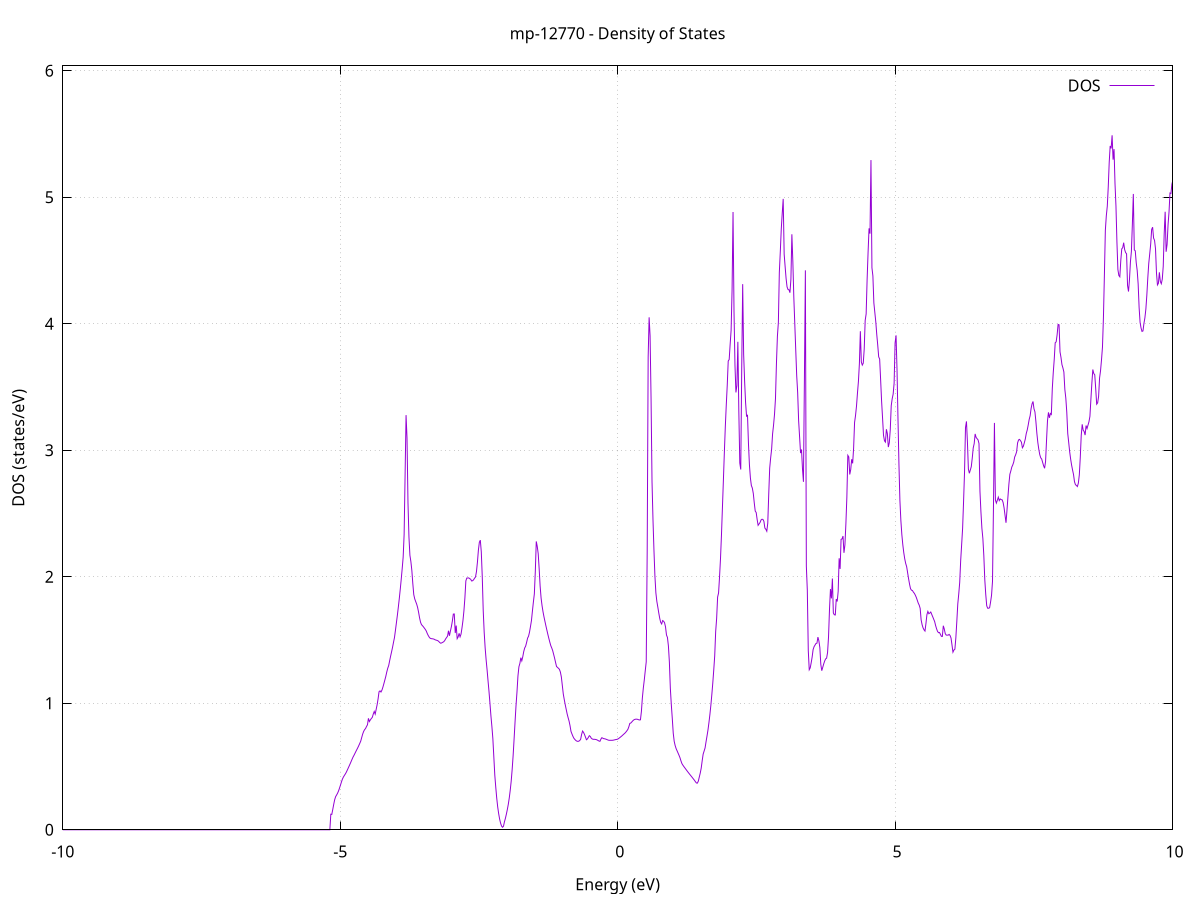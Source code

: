 set title 'mp-12770 - Density of States'
set xlabel 'Energy (eV)'
set ylabel 'DOS (states/eV)'
set grid
set xrange [-10:10]
set yrange [0:6.039]
set xzeroaxis lt -1
set terminal png size 800,600
set output 'mp-12770_dos_gnuplot.png'
plot '-' using 1:2 with lines title 'DOS'
-18.190000 0.000000
-18.172700 0.000000
-18.155300 0.000000
-18.137900 0.000000
-18.120500 0.000000
-18.103100 0.000000
-18.085700 0.000000
-18.068400 0.000000
-18.051000 0.000000
-18.033600 0.000000
-18.016200 0.000000
-17.998800 0.000000
-17.981400 0.000000
-17.964000 0.000000
-17.946700 0.000000
-17.929300 0.000000
-17.911900 0.000000
-17.894500 0.000000
-17.877100 0.000000
-17.859700 0.000000
-17.842400 0.000000
-17.825000 0.000000
-17.807600 0.000000
-17.790200 0.000000
-17.772800 0.000000
-17.755400 0.000000
-17.738100 0.000000
-17.720700 0.000000
-17.703300 0.000000
-17.685900 0.000000
-17.668500 0.000000
-17.651100 0.000000
-17.633800 0.000000
-17.616400 0.000000
-17.599000 0.000000
-17.581600 0.000000
-17.564200 0.000000
-17.546800 0.000000
-17.529400 0.000000
-17.512100 0.000000
-17.494700 0.000000
-17.477300 0.000000
-17.459900 0.000000
-17.442500 0.000000
-17.425100 0.000000
-17.407800 0.000000
-17.390400 0.000000
-17.373000 0.000000
-17.355600 0.000000
-17.338200 0.000000
-17.320800 0.000000
-17.303500 0.000000
-17.286100 0.000000
-17.268700 0.000000
-17.251300 0.000000
-17.233900 0.000000
-17.216500 0.000000
-17.199200 0.000000
-17.181800 0.000000
-17.164400 0.000000
-17.147000 0.000000
-17.129600 0.000000
-17.112200 0.000000
-17.094800 0.000000
-17.077500 0.000000
-17.060100 0.000000
-17.042700 0.000000
-17.025300 0.000000
-17.007900 0.000000
-16.990500 0.000000
-16.973200 0.000000
-16.955800 0.000000
-16.938400 0.000000
-16.921000 0.000000
-16.903600 0.000000
-16.886200 0.000000
-16.868900 0.000000
-16.851500 0.000000
-16.834100 0.000000
-16.816700 0.000000
-16.799300 0.000000
-16.781900 0.000000
-16.764600 0.000000
-16.747200 0.000000
-16.729800 0.000000
-16.712400 0.000000
-16.695000 0.000000
-16.677600 0.000000
-16.660200 0.000000
-16.642900 0.000000
-16.625500 0.000000
-16.608100 2.131200
-16.590700 27.742600
-16.573300 59.731600
-16.555900 116.569000
-16.538600 48.857100
-16.521200 79.042200
-16.503800 38.957300
-16.486400 87.020400
-16.469000 87.759000
-16.451600 56.356100
-16.434300 61.118100
-16.416900 64.971600
-16.399500 0.000000
-16.382100 0.000000
-16.364700 0.000000
-16.347300 0.000000
-16.330000 0.000000
-16.312600 0.000000
-16.295200 0.000000
-16.277800 0.000000
-16.260400 0.000000
-16.243000 0.000000
-16.225600 0.000000
-16.208300 0.000000
-16.190900 0.000000
-16.173500 0.000000
-16.156100 0.000000
-16.138700 0.000000
-16.121300 0.000000
-16.104000 0.000000
-16.086600 0.000000
-16.069200 0.000000
-16.051800 0.000000
-16.034400 0.000000
-16.017000 0.000000
-15.999700 0.000000
-15.982300 0.000000
-15.964900 0.000000
-15.947500 0.000000
-15.930100 0.000000
-15.912700 0.000000
-15.895400 0.000000
-15.878000 0.000000
-15.860600 0.000000
-15.843200 0.000000
-15.825800 0.000000
-15.808400 0.000000
-15.791000 0.000000
-15.773700 0.000000
-15.756300 0.000000
-15.738900 0.000000
-15.721500 0.000000
-15.704100 0.000000
-15.686700 0.000000
-15.669400 0.000000
-15.652000 0.000000
-15.634600 0.000000
-15.617200 0.000000
-15.599800 0.000000
-15.582400 0.000000
-15.565100 0.000000
-15.547700 0.000000
-15.530300 0.000000
-15.512900 0.000000
-15.495500 0.000000
-15.478100 0.000000
-15.460800 0.000000
-15.443400 0.000000
-15.426000 0.000000
-15.408600 0.000000
-15.391200 0.000000
-15.373800 0.000000
-15.356400 0.000000
-15.339100 0.000000
-15.321700 0.000000
-15.304300 0.000000
-15.286900 0.000000
-15.269500 0.000000
-15.252100 0.000000
-15.234800 0.000000
-15.217400 0.000000
-15.200000 0.000000
-15.182600 0.000000
-15.165200 0.000000
-15.147800 0.000000
-15.130500 0.000000
-15.113100 0.000000
-15.095700 0.000000
-15.078300 0.000000
-15.060900 0.000000
-15.043500 0.000000
-15.026200 0.000000
-15.008800 0.000000
-14.991400 0.000000
-14.974000 0.000000
-14.956600 0.000000
-14.939200 0.000000
-14.921800 0.000000
-14.904500 0.000000
-14.887100 0.000000
-14.869700 0.000000
-14.852300 0.000000
-14.834900 0.000000
-14.817500 0.000000
-14.800200 0.000000
-14.782800 0.000000
-14.765400 0.000000
-14.748000 0.000000
-14.730600 0.000000
-14.713200 0.000000
-14.695900 0.000000
-14.678500 0.000000
-14.661100 0.000000
-14.643700 0.000000
-14.626300 0.000000
-14.608900 0.000000
-14.591600 0.000000
-14.574200 0.000000
-14.556800 0.000000
-14.539400 0.000000
-14.522000 0.000000
-14.504600 0.000000
-14.487200 0.000000
-14.469900 0.000000
-14.452500 0.000000
-14.435100 0.000000
-14.417700 0.000000
-14.400300 0.000000
-14.382900 0.000000
-14.365600 0.000000
-14.348200 0.000000
-14.330800 0.000000
-14.313400 0.000000
-14.296000 0.000000
-14.278600 0.000000
-14.261300 0.000000
-14.243900 0.000000
-14.226500 0.000000
-14.209100 0.000000
-14.191700 0.000000
-14.174300 0.000000
-14.157000 0.000000
-14.139600 0.000000
-14.122200 0.000000
-14.104800 0.000000
-14.087400 0.000000
-14.070000 0.000000
-14.052600 0.000000
-14.035300 0.000000
-14.017900 0.000000
-14.000500 0.000000
-13.983100 0.000000
-13.965700 0.000000
-13.948300 0.000000
-13.931000 0.000000
-13.913600 0.000000
-13.896200 0.000000
-13.878800 0.000000
-13.861400 0.000000
-13.844000 0.000000
-13.826700 0.000000
-13.809300 0.000000
-13.791900 0.000000
-13.774500 0.000000
-13.757100 0.000000
-13.739700 0.000000
-13.722400 0.000000
-13.705000 0.000000
-13.687600 0.000000
-13.670200 0.000000
-13.652800 0.000000
-13.635400 0.000000
-13.618000 0.000000
-13.600700 0.000000
-13.583300 0.000000
-13.565900 0.000000
-13.548500 0.000000
-13.531100 0.000000
-13.513700 0.000000
-13.496400 0.000000
-13.479000 0.000000
-13.461600 0.000000
-13.444200 0.000000
-13.426800 0.000000
-13.409400 0.000000
-13.392100 0.000000
-13.374700 0.000000
-13.357300 0.000000
-13.339900 0.000000
-13.322500 0.000000
-13.305100 0.000000
-13.287800 0.000000
-13.270400 0.000000
-13.253000 0.000000
-13.235600 0.000000
-13.218200 0.000000
-13.200800 0.000000
-13.183400 0.000000
-13.166100 0.000000
-13.148700 0.000000
-13.131300 0.000000
-13.113900 0.000000
-13.096500 0.000000
-13.079100 0.000000
-13.061800 0.000000
-13.044400 0.000000
-13.027000 0.000000
-13.009600 0.000000
-12.992200 0.000000
-12.974800 0.000000
-12.957500 0.000000
-12.940100 0.000000
-12.922700 0.000000
-12.905300 0.000000
-12.887900 0.000000
-12.870500 0.000000
-12.853200 0.000000
-12.835800 0.000000
-12.818400 0.000000
-12.801000 0.000000
-12.783600 0.000000
-12.766200 0.000000
-12.748800 0.000000
-12.731500 0.000000
-12.714100 0.000000
-12.696700 0.000000
-12.679300 0.000000
-12.661900 0.000000
-12.644500 0.000000
-12.627200 0.000000
-12.609800 0.000000
-12.592400 0.000000
-12.575000 0.000000
-12.557600 0.000000
-12.540200 0.000000
-12.522900 0.000000
-12.505500 0.000000
-12.488100 0.000000
-12.470700 0.000000
-12.453300 0.000000
-12.435900 0.000000
-12.418600 0.000000
-12.401200 0.000000
-12.383800 0.000000
-12.366400 0.000000
-12.349000 0.000000
-12.331600 0.000000
-12.314200 0.000000
-12.296900 0.000000
-12.279500 0.000000
-12.262100 0.000000
-12.244700 0.000000
-12.227300 0.000000
-12.209900 0.000000
-12.192600 0.000000
-12.175200 0.000000
-12.157800 0.000000
-12.140400 0.000000
-12.123000 0.000000
-12.105600 0.000000
-12.088300 0.000000
-12.070900 0.000000
-12.053500 0.000000
-12.036100 0.000000
-12.018700 0.000000
-12.001300 0.000000
-11.984000 0.000000
-11.966600 0.000000
-11.949200 0.000000
-11.931800 0.000000
-11.914400 0.000000
-11.897000 0.000000
-11.879600 0.000000
-11.862300 0.000000
-11.844900 0.000000
-11.827500 0.000000
-11.810100 0.000000
-11.792700 0.000000
-11.775300 0.000000
-11.758000 0.000000
-11.740600 0.000000
-11.723200 0.000000
-11.705800 0.000000
-11.688400 0.000000
-11.671000 0.000000
-11.653700 0.000000
-11.636300 0.000000
-11.618900 0.000000
-11.601500 0.000000
-11.584100 0.000000
-11.566700 0.000000
-11.549400 0.000000
-11.532000 0.000000
-11.514600 0.000000
-11.497200 0.000000
-11.479800 0.000000
-11.462400 0.000000
-11.445000 0.000000
-11.427700 0.000000
-11.410300 0.000000
-11.392900 0.000000
-11.375500 0.000000
-11.358100 0.000000
-11.340700 0.000000
-11.323400 0.000000
-11.306000 0.000000
-11.288600 0.000000
-11.271200 0.000000
-11.253800 0.000000
-11.236400 0.000000
-11.219100 0.000000
-11.201700 0.000000
-11.184300 0.000000
-11.166900 0.000000
-11.149500 0.000000
-11.132100 0.000000
-11.114800 0.000000
-11.097400 0.000000
-11.080000 0.000000
-11.062600 0.000000
-11.045200 0.000000
-11.027800 0.000000
-11.010400 0.000000
-10.993100 0.000000
-10.975700 0.000000
-10.958300 0.000000
-10.940900 0.000000
-10.923500 0.000000
-10.906100 0.000000
-10.888800 0.000000
-10.871400 0.000000
-10.854000 0.000000
-10.836600 0.000000
-10.819200 0.000000
-10.801800 0.000000
-10.784500 0.000000
-10.767100 0.000000
-10.749700 0.000000
-10.732300 0.000000
-10.714900 0.000000
-10.697500 0.000000
-10.680200 0.000000
-10.662800 0.000000
-10.645400 0.000000
-10.628000 0.000000
-10.610600 0.000000
-10.593200 0.000000
-10.575800 0.000000
-10.558500 0.000000
-10.541100 0.000000
-10.523700 0.000000
-10.506300 0.000000
-10.488900 0.000000
-10.471500 0.000000
-10.454200 0.000000
-10.436800 0.000000
-10.419400 0.000000
-10.402000 0.000000
-10.384600 0.000000
-10.367200 0.000000
-10.349900 0.000000
-10.332500 0.000000
-10.315100 0.000000
-10.297700 0.000000
-10.280300 0.000000
-10.262900 0.000000
-10.245600 0.000000
-10.228200 0.000000
-10.210800 0.000000
-10.193400 0.000000
-10.176000 0.000000
-10.158600 0.000000
-10.141200 0.000000
-10.123900 0.000000
-10.106500 0.000000
-10.089100 0.000000
-10.071700 0.000000
-10.054300 0.000000
-10.036900 0.000000
-10.019600 0.000000
-10.002200 0.000000
-9.984800 0.000000
-9.967400 0.000000
-9.950000 0.000000
-9.932600 0.000000
-9.915300 0.000000
-9.897900 0.000000
-9.880500 0.000000
-9.863100 0.000000
-9.845700 0.000000
-9.828300 0.000000
-9.811000 0.000000
-9.793600 0.000000
-9.776200 0.000000
-9.758800 0.000000
-9.741400 0.000000
-9.724000 0.000000
-9.706600 0.000000
-9.689300 0.000000
-9.671900 0.000000
-9.654500 0.000000
-9.637100 0.000000
-9.619700 0.000000
-9.602300 0.000000
-9.585000 0.000000
-9.567600 0.000000
-9.550200 0.000000
-9.532800 0.000000
-9.515400 0.000000
-9.498000 0.000000
-9.480700 0.000000
-9.463300 0.000000
-9.445900 0.000000
-9.428500 0.000000
-9.411100 0.000000
-9.393700 0.000000
-9.376400 0.000000
-9.359000 0.000000
-9.341600 0.000000
-9.324200 0.000000
-9.306800 0.000000
-9.289400 0.000000
-9.272000 0.000000
-9.254700 0.000000
-9.237300 0.000000
-9.219900 0.000000
-9.202500 0.000000
-9.185100 0.000000
-9.167700 0.000000
-9.150400 0.000000
-9.133000 0.000000
-9.115600 0.000000
-9.098200 0.000000
-9.080800 0.000000
-9.063400 0.000000
-9.046100 0.000000
-9.028700 0.000000
-9.011300 0.000000
-8.993900 0.000000
-8.976500 0.000000
-8.959100 0.000000
-8.941800 0.000000
-8.924400 0.000000
-8.907000 0.000000
-8.889600 0.000000
-8.872200 0.000000
-8.854800 0.000000
-8.837400 0.000000
-8.820100 0.000000
-8.802700 0.000000
-8.785300 0.000000
-8.767900 0.000000
-8.750500 0.000000
-8.733100 0.000000
-8.715800 0.000000
-8.698400 0.000000
-8.681000 0.000000
-8.663600 0.000000
-8.646200 0.000000
-8.628800 0.000000
-8.611500 0.000000
-8.594100 0.000000
-8.576700 0.000000
-8.559300 0.000000
-8.541900 0.000000
-8.524500 0.000000
-8.507200 0.000000
-8.489800 0.000000
-8.472400 0.000000
-8.455000 0.000000
-8.437600 0.000000
-8.420200 0.000000
-8.402800 0.000000
-8.385500 0.000000
-8.368100 0.000000
-8.350700 0.000000
-8.333300 0.000000
-8.315900 0.000000
-8.298500 0.000000
-8.281200 0.000000
-8.263800 0.000000
-8.246400 0.000000
-8.229000 0.000000
-8.211600 0.000000
-8.194200 0.000000
-8.176900 0.000000
-8.159500 0.000000
-8.142100 0.000000
-8.124700 0.000000
-8.107300 0.000000
-8.089900 0.000000
-8.072600 0.000000
-8.055200 0.000000
-8.037800 0.000000
-8.020400 0.000000
-8.003000 0.000000
-7.985600 0.000000
-7.968200 0.000000
-7.950900 0.000000
-7.933500 0.000000
-7.916100 0.000000
-7.898700 0.000000
-7.881300 0.000000
-7.863900 0.000000
-7.846600 0.000000
-7.829200 0.000000
-7.811800 0.000000
-7.794400 0.000000
-7.777000 0.000000
-7.759600 0.000000
-7.742300 0.000000
-7.724900 0.000000
-7.707500 0.000000
-7.690100 0.000000
-7.672700 0.000000
-7.655300 0.000000
-7.638000 0.000000
-7.620600 0.000000
-7.603200 0.000000
-7.585800 0.000000
-7.568400 0.000000
-7.551000 0.000000
-7.533600 0.000000
-7.516300 0.000000
-7.498900 0.000000
-7.481500 0.000000
-7.464100 0.000000
-7.446700 0.000000
-7.429300 0.000000
-7.412000 0.000000
-7.394600 0.000000
-7.377200 0.000000
-7.359800 0.000000
-7.342400 0.000000
-7.325000 0.000000
-7.307700 0.000000
-7.290300 0.000000
-7.272900 0.000000
-7.255500 0.000000
-7.238100 0.000000
-7.220700 0.000000
-7.203400 0.000000
-7.186000 0.000000
-7.168600 0.000000
-7.151200 0.000000
-7.133800 0.000000
-7.116400 0.000000
-7.099000 0.000000
-7.081700 0.000000
-7.064300 0.000000
-7.046900 0.000000
-7.029500 0.000000
-7.012100 0.000000
-6.994700 0.000000
-6.977400 0.000000
-6.960000 0.000000
-6.942600 0.000000
-6.925200 0.000000
-6.907800 0.000000
-6.890400 0.000000
-6.873100 0.000000
-6.855700 0.000000
-6.838300 0.000000
-6.820900 0.000000
-6.803500 0.000000
-6.786100 0.000000
-6.768800 0.000000
-6.751400 0.000000
-6.734000 0.000000
-6.716600 0.000000
-6.699200 0.000000
-6.681800 0.000000
-6.664400 0.000000
-6.647100 0.000000
-6.629700 0.000000
-6.612300 0.000000
-6.594900 0.000000
-6.577500 0.000000
-6.560100 0.000000
-6.542800 0.000000
-6.525400 0.000000
-6.508000 0.000000
-6.490600 0.000000
-6.473200 0.000000
-6.455800 0.000000
-6.438500 0.000000
-6.421100 0.000000
-6.403700 0.000000
-6.386300 0.000000
-6.368900 0.000000
-6.351500 0.000000
-6.334200 0.000000
-6.316800 0.000000
-6.299400 0.000000
-6.282000 0.000000
-6.264600 0.000000
-6.247200 0.000000
-6.229800 0.000000
-6.212500 0.000000
-6.195100 0.000000
-6.177700 0.000000
-6.160300 0.000000
-6.142900 0.000000
-6.125500 0.000000
-6.108200 0.000000
-6.090800 0.000000
-6.073400 0.000000
-6.056000 0.000000
-6.038600 0.000000
-6.021200 0.000000
-6.003900 0.000000
-5.986500 0.000000
-5.969100 0.000000
-5.951700 0.000000
-5.934300 0.000000
-5.916900 0.000000
-5.899600 0.000000
-5.882200 0.000000
-5.864800 0.000000
-5.847400 0.000000
-5.830000 0.000000
-5.812600 0.000000
-5.795200 0.000000
-5.777900 0.000000
-5.760500 0.000000
-5.743100 0.000000
-5.725700 0.000000
-5.708300 0.000000
-5.690900 0.000000
-5.673600 0.000000
-5.656200 0.000000
-5.638800 0.000000
-5.621400 0.000000
-5.604000 0.000000
-5.586600 0.000000
-5.569300 0.000000
-5.551900 0.000000
-5.534500 0.000000
-5.517100 0.000000
-5.499700 0.000000
-5.482300 0.000000
-5.465000 0.000000
-5.447600 0.000000
-5.430200 0.000000
-5.412800 0.000000
-5.395400 0.000000
-5.378000 0.000000
-5.360600 0.000000
-5.343300 0.000000
-5.325900 0.000000
-5.308500 0.000000
-5.291100 0.000000
-5.273700 0.000000
-5.256300 0.000000
-5.239000 0.000000
-5.221600 0.000000
-5.204200 0.000000
-5.186800 0.000000
-5.169400 0.123000
-5.152000 0.121500
-5.134700 0.159600
-5.117300 0.200600
-5.099900 0.237700
-5.082500 0.261900
-5.065100 0.275000
-5.047700 0.289100
-5.030400 0.306900
-5.013000 0.329100
-4.995600 0.352900
-4.978200 0.377400
-4.960800 0.400100
-4.943400 0.416100
-4.926000 0.429000
-4.908700 0.440600
-4.891300 0.454100
-4.873900 0.470500
-4.856500 0.487200
-4.839100 0.504100
-4.821700 0.521100
-4.804400 0.538800
-4.787000 0.556900
-4.769600 0.574200
-4.752200 0.588400
-4.734800 0.603800
-4.717400 0.619400
-4.700100 0.634300
-4.682700 0.649400
-4.665300 0.665700
-4.647900 0.682700
-4.630500 0.700600
-4.613100 0.728700
-4.595800 0.755900
-4.578400 0.776600
-4.561000 0.791300
-4.543600 0.800200
-4.526200 0.816300
-4.508800 0.830200
-4.491400 0.880900
-4.474100 0.855600
-4.456700 0.868500
-4.439300 0.879600
-4.421900 0.888500
-4.404500 0.914500
-4.387100 0.935300
-4.369800 0.914400
-4.352400 0.951200
-4.335000 0.988200
-4.317600 1.034600
-4.300200 1.091600
-4.282800 1.098100
-4.265500 1.089100
-4.248100 1.103800
-4.230700 1.127400
-4.213300 1.154700
-4.195900 1.183400
-4.178500 1.212600
-4.161200 1.246800
-4.143800 1.276700
-4.126400 1.298300
-4.109000 1.336600
-4.091600 1.373100
-4.074200 1.407200
-4.056800 1.442700
-4.039500 1.482200
-4.022100 1.519800
-4.004700 1.576700
-3.987300 1.636400
-3.969900 1.696100
-3.952500 1.760600
-3.935200 1.828400
-3.917800 1.901800
-3.900400 1.980700
-3.883000 2.064700
-3.865600 2.155500
-3.848200 2.334500
-3.830900 2.799700
-3.813500 3.278100
-3.796100 3.096600
-3.778700 2.585700
-3.761300 2.315300
-3.743900 2.169800
-3.726600 2.120700
-3.709200 2.050500
-3.691800 1.947400
-3.674400 1.858800
-3.657000 1.825200
-3.639600 1.804100
-3.622200 1.784000
-3.604900 1.757000
-3.587500 1.719600
-3.570100 1.675900
-3.552700 1.641400
-3.535300 1.621600
-3.517900 1.613600
-3.500600 1.604400
-3.483200 1.594200
-3.465800 1.583800
-3.448400 1.570700
-3.431000 1.551400
-3.413600 1.535800
-3.396300 1.523000
-3.378900 1.514200
-3.361500 1.511200
-3.344100 1.510100
-3.326700 1.509100
-3.309300 1.506900
-3.292000 1.502400
-3.274600 1.499600
-3.257200 1.497600
-3.239800 1.494400
-3.222400 1.487800
-3.205000 1.479800
-3.187600 1.474700
-3.170300 1.477600
-3.152900 1.481900
-3.135500 1.486400
-3.118100 1.494800
-3.100700 1.508700
-3.083300 1.519800
-3.066000 1.530600
-3.048600 1.573600
-3.031200 1.533700
-3.013800 1.571500
-2.996400 1.606200
-2.979000 1.649600
-2.961700 1.705200
-2.944300 1.706000
-2.926900 1.555400
-2.909500 1.614300
-2.892100 1.510900
-2.874700 1.524500
-2.857400 1.553100
-2.840000 1.525300
-2.822600 1.546900
-2.805200 1.596400
-2.787800 1.654400
-2.770400 1.731200
-2.753000 1.832900
-2.735700 1.967600
-2.718300 1.990200
-2.700900 1.990400
-2.683500 1.991300
-2.666100 1.985100
-2.648700 1.980600
-2.631400 1.966800
-2.614000 1.968800
-2.596600 1.976000
-2.579200 1.988500
-2.561800 1.998200
-2.544400 2.041100
-2.527100 2.115300
-2.509700 2.210500
-2.492300 2.273100
-2.474900 2.289500
-2.457500 2.197400
-2.440100 2.002600
-2.422800 1.733700
-2.405400 1.561800
-2.388000 1.438500
-2.370600 1.344900
-2.353200 1.265000
-2.335800 1.177200
-2.318400 1.092800
-2.301100 0.998300
-2.283700 0.900100
-2.266300 0.815800
-2.248900 0.719900
-2.231500 0.576300
-2.214100 0.431500
-2.196800 0.337000
-2.179400 0.250600
-2.162000 0.181300
-2.144600 0.128100
-2.127200 0.085000
-2.109800 0.052300
-2.092500 0.029800
-2.075100 0.019900
-2.057700 0.027800
-2.040300 0.062700
-2.022900 0.090300
-2.005500 0.123200
-1.988200 0.159700
-1.970800 0.201100
-1.953400 0.251500
-1.936000 0.312200
-1.918600 0.384200
-1.901200 0.476300
-1.883800 0.585700
-1.866500 0.715600
-1.849100 0.852300
-1.831700 0.980900
-1.814300 1.088800
-1.796900 1.214900
-1.779500 1.288300
-1.762200 1.314600
-1.744800 1.360500
-1.727400 1.335700
-1.710000 1.367900
-1.692600 1.408700
-1.675200 1.437200
-1.657900 1.452100
-1.640500 1.481300
-1.623100 1.515000
-1.605700 1.530500
-1.588300 1.562600
-1.570900 1.607100
-1.553600 1.653600
-1.536200 1.728300
-1.518800 1.799600
-1.501400 1.864100
-1.484000 2.039900
-1.466600 2.279700
-1.449200 2.240700
-1.431900 2.183100
-1.414500 2.063600
-1.397100 1.926700
-1.379700 1.831800
-1.362300 1.771400
-1.344900 1.723200
-1.327600 1.683200
-1.310200 1.647300
-1.292800 1.612000
-1.275400 1.578300
-1.258000 1.545200
-1.240600 1.514000
-1.223300 1.484400
-1.205900 1.456800
-1.188500 1.438100
-1.171100 1.416900
-1.153700 1.387100
-1.136300 1.356900
-1.119000 1.323400
-1.101600 1.290900
-1.084200 1.283900
-1.066800 1.276600
-1.049400 1.268500
-1.032000 1.246700
-1.014600 1.208400
-0.997300 1.141600
-0.979900 1.073800
-0.962500 1.029900
-0.945100 0.990000
-0.927700 0.952900
-0.910300 0.916200
-0.893000 0.886800
-0.875600 0.859500
-0.858200 0.823200
-0.840800 0.777700
-0.823400 0.757600
-0.806000 0.738900
-0.788700 0.723800
-0.771300 0.714200
-0.753900 0.706200
-0.736500 0.701100
-0.719100 0.698800
-0.701700 0.700100
-0.684400 0.705200
-0.667000 0.715300
-0.649600 0.753700
-0.632200 0.780500
-0.614800 0.770200
-0.597400 0.753200
-0.580000 0.733200
-0.562700 0.711900
-0.545300 0.717700
-0.527900 0.730100
-0.510500 0.743800
-0.493100 0.737800
-0.475700 0.724100
-0.458400 0.718000
-0.441000 0.715400
-0.423600 0.715300
-0.406200 0.714700
-0.388800 0.713300
-0.371400 0.710400
-0.354100 0.706000
-0.336700 0.701600
-0.319300 0.699300
-0.301900 0.716500
-0.284500 0.728000
-0.267100 0.723800
-0.249800 0.720200
-0.232400 0.719200
-0.215000 0.717000
-0.197600 0.713900
-0.180200 0.710800
-0.162800 0.707800
-0.145400 0.707300
-0.128100 0.707400
-0.110700 0.707200
-0.093300 0.707600
-0.075900 0.708600
-0.058500 0.710500
-0.041100 0.712400
-0.023800 0.714000
-0.006400 0.715400
0.011000 0.719300
0.028400 0.725100
0.045800 0.731000
0.063200 0.737300
0.080500 0.743800
0.097900 0.750900
0.115300 0.757800
0.132700 0.764700
0.150100 0.773300
0.167500 0.783100
0.184800 0.794200
0.202200 0.814800
0.219600 0.841000
0.237000 0.843900
0.254400 0.852100
0.271800 0.860900
0.289200 0.868000
0.306500 0.872100
0.323900 0.874200
0.341300 0.874500
0.358700 0.873200
0.376100 0.870000
0.393500 0.868200
0.410800 0.869300
0.428200 0.935200
0.445600 1.042600
0.463000 1.120800
0.480400 1.185700
0.497800 1.257900
0.515100 1.327800
0.532500 2.199600
0.549900 3.736700
0.567300 4.051200
0.584700 3.904300
0.602100 3.413900
0.619400 2.753500
0.636800 2.453300
0.654200 2.212500
0.671600 2.006900
0.689000 1.872900
0.706400 1.805700
0.723800 1.761000
0.741100 1.714200
0.758500 1.671300
0.775900 1.639500
0.793300 1.627100
0.810700 1.653800
0.828100 1.648900
0.845400 1.636900
0.862800 1.604000
0.880200 1.539900
0.897600 1.520200
0.915000 1.452800
0.932400 1.326100
0.949700 1.119100
0.967100 0.990300
0.984500 0.881600
1.001900 0.764000
1.019300 0.699000
1.036700 0.665400
1.054000 0.641700
1.071400 0.624000
1.088800 0.606500
1.106200 0.588800
1.123600 0.569500
1.141000 0.544800
1.158400 0.523300
1.175700 0.511000
1.193100 0.500000
1.210500 0.489700
1.227900 0.479400
1.245300 0.469000
1.262700 0.458900
1.280000 0.449000
1.297400 0.439300
1.314800 0.429800
1.332200 0.420400
1.349600 0.410700
1.367000 0.400900
1.384300 0.391200
1.401700 0.380000
1.419100 0.370100
1.436500 0.368700
1.453900 0.384400
1.471300 0.416700
1.488600 0.448000
1.506000 0.486900
1.523400 0.544800
1.540800 0.597600
1.558200 0.622100
1.575600 0.646800
1.593000 0.695300
1.610300 0.740200
1.627700 0.787500
1.645100 0.846100
1.662500 0.910500
1.679900 0.983400
1.697300 1.068200
1.714600 1.159700
1.732000 1.262800
1.749400 1.375300
1.766800 1.567800
1.784200 1.671400
1.801600 1.839500
1.818900 1.872600
1.836300 1.997700
1.853700 2.143700
1.871100 2.330000
1.888500 2.547100
1.905900 2.763000
1.923200 2.982800
1.940600 3.187600
1.958000 3.360900
1.975400 3.515000
1.992800 3.705400
2.010200 3.717600
2.027600 3.837500
2.044900 3.948500
2.062300 4.266500
2.079700 4.883600
2.097100 4.101300
2.114500 3.673600
2.131900 3.457300
2.149200 3.511800
2.166600 3.857600
2.184000 3.309000
2.201400 2.899600
2.218800 2.848100
2.236200 3.648100
2.253500 4.313300
2.270900 3.758500
2.288300 3.546200
2.305700 3.378500
2.323100 3.270100
2.340500 3.276400
2.357800 3.051300
2.375200 2.884800
2.392600 2.781400
2.410000 2.721400
2.427400 2.701400
2.444800 2.658700
2.462200 2.584000
2.479500 2.519800
2.496900 2.508100
2.514300 2.452700
2.531700 2.406800
2.549100 2.418100
2.566500 2.429200
2.583800 2.448700
2.601200 2.455000
2.618600 2.453400
2.636000 2.438200
2.653400 2.385200
2.670800 2.375700
2.688100 2.360200
2.705500 2.423600
2.722900 2.651900
2.740300 2.858900
2.757700 2.940300
2.775100 3.008900
2.792400 3.129500
2.809800 3.199000
2.827200 3.284500
2.844600 3.408900
2.862000 3.687800
2.879400 3.902100
2.896800 4.011200
2.914100 4.406300
2.931500 4.570400
2.948900 4.747900
2.966300 4.873900
2.983700 4.987400
3.001100 4.550200
3.018400 4.453100
3.035800 4.358400
3.053200 4.291800
3.070600 4.271100
3.088000 4.268800
3.105400 4.245800
3.122700 4.352200
3.140100 4.707500
3.157500 4.493700
3.174900 4.211900
3.192300 4.002900
3.209700 3.794600
3.227000 3.591100
3.244400 3.456500
3.261800 3.233900
3.279200 3.106400
3.296600 2.978000
3.314000 3.006300
3.331400 2.853000
3.348700 2.750700
3.366100 3.560900
3.383500 4.422400
3.400900 2.085300
3.418300 1.894500
3.435700 1.417300
3.453000 1.265100
3.470400 1.279600
3.487800 1.319400
3.505200 1.364800
3.522600 1.424000
3.540000 1.447100
3.557300 1.460100
3.574700 1.472900
3.592100 1.475200
3.609500 1.523200
3.626900 1.493400
3.644300 1.440500
3.661600 1.307200
3.679000 1.257700
3.696400 1.284000
3.713800 1.311200
3.731200 1.334300
3.748600 1.350900
3.766000 1.356700
3.783300 1.401100
3.800700 1.524500
3.818100 1.741000
3.835500 1.902500
3.852900 1.829200
3.870300 1.986300
3.887600 1.714200
3.905000 1.699700
3.922400 1.698200
3.939800 1.824000
3.957200 1.805100
3.974600 1.885200
3.991900 2.146400
4.009300 2.062100
4.026700 2.296000
4.044100 2.299400
4.061500 2.322000
4.078900 2.189400
4.096200 2.252500
4.113600 2.419100
4.131000 2.627600
4.148400 2.960100
4.165800 2.947400
4.183200 2.808900
4.200600 2.847400
4.217900 2.929100
4.235300 2.896700
4.252700 3.016000
4.270100 3.220400
4.287500 3.275500
4.304900 3.349700
4.322200 3.451900
4.339600 3.544900
4.357000 3.685300
4.374400 3.941300
4.391800 3.697700
4.409200 3.673500
4.426500 3.688500
4.443900 3.800200
4.461300 4.026300
4.478700 4.078000
4.496100 4.348400
4.513500 4.564100
4.530800 4.754300
4.548200 4.712800
4.565600 5.294300
4.583000 4.443500
4.600400 4.378000
4.617800 4.164800
4.635200 4.089800
4.652500 4.015200
4.669900 3.915700
4.687300 3.832500
4.704700 3.738900
4.722100 3.721500
4.739500 3.560100
4.756800 3.391200
4.774200 3.257400
4.791600 3.119000
4.809000 3.075100
4.826400 3.064800
4.843800 3.166300
4.861100 3.131700
4.878500 3.025400
4.895900 3.059300
4.913300 3.162700
4.930700 3.352500
4.948100 3.407800
4.965400 3.443900
4.982800 3.530100
5.000200 3.848500
5.017600 3.908600
5.035000 3.638300
5.052400 3.251100
5.069800 2.888500
5.087100 2.604900
5.104500 2.445400
5.121900 2.334400
5.139300 2.253900
5.156700 2.190900
5.174100 2.141800
5.191400 2.105500
5.208800 2.079900
5.226200 2.032100
5.243600 1.984400
5.261000 1.941500
5.278400 1.906000
5.295700 1.894200
5.313100 1.891300
5.330500 1.878400
5.347900 1.869000
5.365300 1.854400
5.382700 1.836800
5.400000 1.814800
5.417400 1.792000
5.434800 1.776000
5.452200 1.750300
5.469600 1.659400
5.487000 1.621500
5.504400 1.596300
5.521700 1.580700
5.539100 1.571000
5.556500 1.630600
5.573900 1.700100
5.591300 1.726200
5.608700 1.708000
5.626000 1.713400
5.643400 1.721400
5.660800 1.702600
5.678200 1.684500
5.695600 1.665100
5.713000 1.646600
5.730300 1.615200
5.747700 1.589400
5.765100 1.568500
5.782500 1.558200
5.799900 1.559500
5.817300 1.545200
5.834600 1.529100
5.852000 1.528400
5.869400 1.612900
5.886800 1.587400
5.904200 1.550600
5.921600 1.539100
5.939000 1.538800
5.956300 1.538500
5.973700 1.544500
5.991100 1.536100
6.008500 1.515600
6.025900 1.461400
6.043300 1.404100
6.060600 1.420800
6.078000 1.427800
6.095400 1.517300
6.112800 1.647400
6.130200 1.785200
6.147600 1.864400
6.164900 1.955300
6.182300 2.127400
6.199700 2.253300
6.217100 2.382200
6.234500 2.595200
6.251900 2.827600
6.269200 3.179300
6.286600 3.228500
6.304000 3.065800
6.321400 2.851200
6.338800 2.818200
6.356200 2.844800
6.373600 2.870600
6.390900 2.937800
6.408300 3.018200
6.425700 3.052200
6.443100 3.129400
6.460500 3.101800
6.477900 3.091800
6.495200 3.082700
6.512600 3.053300
6.530000 2.676000
6.547400 2.513400
6.564800 2.383600
6.582200 2.303400
6.599500 2.168200
6.616900 1.977600
6.634300 1.860200
6.651700 1.771000
6.669100 1.751300
6.686500 1.751400
6.703800 1.755300
6.721200 1.800300
6.738600 1.853700
6.756000 1.963500
6.773400 2.556600
6.790800 3.216500
6.808200 2.607100
6.825500 2.582600
6.842900 2.604700
6.860300 2.629600
6.877700 2.602400
6.895100 2.615300
6.912500 2.610000
6.929800 2.608400
6.947200 2.587100
6.964600 2.545300
6.982000 2.485400
6.999400 2.427000
7.016800 2.524700
7.034100 2.631400
7.051500 2.732500
7.068900 2.810200
7.086300 2.836900
7.103700 2.867500
7.121100 2.884300
7.138400 2.906600
7.155800 2.946800
7.173200 2.964700
7.190600 2.988000
7.208000 3.058000
7.225400 3.082000
7.242800 3.086200
7.260100 3.076400
7.277500 3.064000
7.294900 3.019800
7.312300 3.031900
7.329700 3.059700
7.347100 3.089400
7.364400 3.132700
7.381800 3.160400
7.399200 3.199100
7.416600 3.243000
7.434000 3.272700
7.451400 3.329900
7.468700 3.367200
7.486100 3.385900
7.503500 3.328100
7.520900 3.303600
7.538300 3.226000
7.555700 3.133500
7.573000 3.061500
7.590400 3.007500
7.607800 2.965500
7.625200 2.940700
7.642600 2.930700
7.660000 2.903700
7.677400 2.877500
7.694700 2.857800
7.712100 2.910400
7.729500 3.076500
7.746900 3.232800
7.764300 3.299800
7.781700 3.256600
7.799000 3.290800
7.816400 3.283400
7.833800 3.488400
7.851200 3.615600
7.868600 3.718700
7.886000 3.849900
7.903300 3.857400
7.920700 3.913500
7.938100 3.995000
7.955500 3.992300
7.972900 3.778300
7.990300 3.733900
8.007600 3.677400
8.025000 3.651500
8.042400 3.618700
8.059800 3.480500
8.077200 3.412600
8.094600 3.301400
8.112000 3.132900
8.129300 3.062300
8.146700 2.988500
8.164100 2.931300
8.181500 2.883200
8.198900 2.844000
8.216300 2.808300
8.233600 2.751500
8.251000 2.728300
8.268400 2.721700
8.285800 2.713500
8.303200 2.740500
8.320600 2.805800
8.337900 2.943400
8.355300 3.118500
8.372700 3.205200
8.390100 3.159100
8.407500 3.148500
8.424900 3.120200
8.442200 3.195700
8.459600 3.172400
8.477000 3.198700
8.494400 3.225600
8.511800 3.268700
8.529200 3.402300
8.546600 3.529800
8.563900 3.638500
8.581300 3.606800
8.598700 3.596800
8.616100 3.486900
8.633500 3.364400
8.650900 3.375000
8.668200 3.426100
8.685600 3.571300
8.703000 3.629000
8.720400 3.714700
8.737800 3.814500
8.755200 4.047900
8.772500 4.383200
8.789900 4.739800
8.807300 4.854800
8.824700 4.929200
8.842100 5.081800
8.859500 5.277100
8.876800 5.405900
8.894200 5.386900
8.911600 5.490200
8.929000 5.297500
8.946400 5.381200
8.963800 5.108700
8.981200 4.929900
8.998500 4.646100
9.015900 4.428500
9.033300 4.381600
9.050700 4.371400
9.068100 4.500300
9.085500 4.592200
9.102800 4.601700
9.120200 4.641100
9.137600 4.586300
9.155000 4.563200
9.172400 4.552900
9.189800 4.303300
9.207100 4.255200
9.224500 4.348900
9.241900 4.490100
9.259300 4.571800
9.276700 4.786500
9.294100 5.026400
9.311400 4.584400
9.328800 4.576900
9.346200 4.482700
9.363600 4.422000
9.381000 4.315000
9.398400 4.128100
9.415800 4.011300
9.433100 3.967200
9.450500 3.939800
9.467900 3.943500
9.485300 4.002800
9.502700 4.047500
9.520100 4.116900
9.537400 4.225900
9.554800 4.362400
9.572200 4.478200
9.589600 4.553200
9.607000 4.630900
9.624400 4.746000
9.641700 4.763800
9.659100 4.677600
9.676500 4.659300
9.693900 4.592700
9.711300 4.402100
9.728700 4.307200
9.746000 4.319900
9.763400 4.406800
9.780800 4.334400
9.798200 4.316700
9.815600 4.352300
9.833000 4.454200
9.850400 4.712100
9.867700 4.885900
9.885100 4.569500
9.902500 4.627800
9.919900 4.782600
9.937300 4.883500
9.954700 5.033700
9.972000 5.030300
9.989400 5.104000
10.006800 5.135800
10.024200 5.194900
10.041600 5.224000
10.059000 5.318600
10.076300 5.330000
10.093700 5.271600
10.111100 5.252100
10.128500 5.344600
10.145900 5.320100
10.163300 5.348800
10.180600 5.406100
10.198000 5.417200
10.215400 5.497400
10.232800 5.580900
10.250200 5.520700
10.267600 5.530400
10.285000 5.397000
10.302300 5.263200
10.319700 5.276900
10.337100 5.362600
10.354500 5.433100
10.371900 5.484600
10.389300 5.495700
10.406600 5.549300
10.424000 5.593600
10.441400 5.628400
10.458800 5.599200
10.476200 5.577300
10.493600 5.586200
10.510900 5.676200
10.528300 5.886400
10.545700 6.319300
10.563100 6.768200
10.580500 6.575500
10.597900 6.222900
10.615200 6.287300
10.632600 6.212000
10.650000 6.137900
10.667400 6.258000
10.684800 6.569100
10.702200 6.753200
10.719600 7.106400
10.736900 7.252200
10.754300 7.453500
10.771700 7.526000
10.789100 7.720100
10.806500 7.917400
10.823900 8.143300
10.841200 7.614600
10.858600 7.043300
10.876000 6.710600
10.893400 6.459300
10.910800 6.253900
10.928200 6.338900
10.945500 6.762600
10.962900 7.127900
10.980300 7.191500
10.997700 7.226000
11.015100 7.296300
11.032500 7.275500
11.049800 6.947400
11.067200 8.247100
11.084600 8.561700
11.102000 8.395000
11.119400 5.405400
11.136800 4.697200
11.154200 4.492000
11.171500 4.473700
11.188900 4.504600
11.206300 4.646900
11.223700 4.849500
11.241100 4.926100
11.258500 4.935300
11.275800 5.114200
11.293200 5.258500
11.310600 5.162800
11.328000 5.241400
11.345400 5.237100
11.362800 5.173500
11.380100 5.250900
11.397500 5.236000
11.414900 5.104000
11.432300 4.953800
11.449700 4.814000
11.467100 4.888300
11.484400 4.783600
11.501800 4.597200
11.519200 4.403600
11.536600 4.401700
11.554000 4.374800
11.571400 4.420600
11.588800 4.438000
11.606100 4.620800
11.623500 4.685100
11.640900 3.990000
11.658300 3.773200
11.675700 3.622500
11.693100 3.609400
11.710400 3.708000
11.727800 3.852400
11.745200 4.082400
11.762600 4.348300
11.780000 4.497800
11.797400 4.622100
11.814700 4.647400
11.832100 4.329800
11.849500 4.369800
11.866900 4.382200
11.884300 4.416000
11.901700 4.635600
11.919000 4.838200
11.936400 4.908500
11.953800 4.971700
11.971200 5.081800
11.988600 4.956100
12.006000 5.066700
12.023400 5.558600
12.040700 5.708400
12.058100 5.821700
12.075500 5.623300
12.092900 5.477000
12.110300 4.933600
12.127700 4.971900
12.145000 4.918700
12.162400 4.778200
12.179800 4.730700
12.197200 4.671500
12.214600 4.697400
12.232000 4.818300
12.249300 4.915800
12.266700 4.866000
12.284100 4.707400
12.301500 4.651600
12.318900 4.610900
12.336300 4.556300
12.353600 4.384600
12.371000 4.397300
12.388400 4.459200
12.405800 4.494000
12.423200 4.460700
12.440600 4.532100
12.458000 4.626900
12.475300 4.855500
12.492700 4.741400
12.510100 4.747500
12.527500 4.768200
12.544900 4.755800
12.562300 4.777200
12.579600 4.640900
12.597000 4.350700
12.614400 4.209100
12.631800 4.158600
12.649200 4.129700
12.666600 4.107500
12.683900 3.901700
12.701300 3.670400
12.718700 3.634300
12.736100 3.495000
12.753500 3.373100
12.770900 3.372600
12.788200 3.388800
12.805600 3.439000
12.823000 3.512800
12.840400 3.597800
12.857800 3.666800
12.875200 3.689400
12.892600 3.719000
12.909900 3.838400
12.927300 3.964700
12.944700 4.251300
12.962100 4.199400
12.979500 4.165300
12.996900 4.140900
13.014200 4.073000
13.031600 4.009000
13.049000 3.967900
13.066400 3.946400
13.083800 3.890400
13.101200 3.779400
13.118500 3.587800
13.135900 3.572000
13.153300 3.533500
13.170700 3.592300
13.188100 3.695900
13.205500 3.690100
13.222800 3.769500
13.240200 3.858000
13.257600 4.151700
13.275000 4.271900
13.292400 4.178500
13.309800 4.184000
13.327200 4.163800
13.344500 4.101400
13.361900 4.052900
13.379300 4.197100
13.396700 4.200500
13.414100 4.174100
13.431500 3.881900
13.448800 3.639200
13.466200 3.461400
13.483600 3.377500
13.501000 3.307300
13.518400 3.244900
13.535800 3.052400
13.553100 2.810500
13.570500 2.571000
13.587900 2.327200
13.605300 2.214500
13.622700 2.097200
13.640100 1.954300
13.657400 1.834700
13.674800 1.775400
13.692200 1.810400
13.709600 1.887900
13.727000 2.003200
13.744400 2.072200
13.761800 2.160700
13.779100 2.315900
13.796500 2.689500
13.813900 1.779200
13.831300 1.514500
13.848700 1.375300
13.866100 1.282300
13.883400 1.193500
13.900800 1.102500
13.918200 1.000900
13.935600 0.953900
13.953000 0.926300
13.970400 0.894000
13.987700 0.837900
14.005100 0.783400
14.022500 0.732100
14.039900 0.702700
14.057300 0.672400
14.074700 0.614000
14.092000 0.536200
14.109400 0.460400
14.126800 0.383500
14.144200 0.325500
14.161600 0.275700
14.179000 0.238100
14.196400 0.210800
14.213700 0.191800
14.231100 0.177900
14.248500 0.166000
14.265900 0.155400
14.283300 0.145700
14.300700 0.136800
14.318000 0.128800
14.335400 0.121500
14.352800 0.114700
14.370200 0.108500
14.387600 0.102900
14.405000 0.097900
14.422300 0.093500
14.439700 0.089600
14.457100 0.085900
14.474500 0.082200
14.491900 0.078700
14.509300 0.075200
14.526600 0.071900
14.544000 0.068600
14.561400 0.065500
14.578800 0.062400
14.596200 0.059500
14.613600 0.056700
14.631000 0.053900
14.648300 0.051300
14.665700 0.048800
14.683100 0.046300
14.700500 0.043900
14.717900 0.041500
14.735300 0.039100
14.752600 0.036700
14.770000 0.034300
14.787400 0.031900
14.804800 0.029500
14.822200 0.027100
14.839600 0.024700
14.856900 0.022300
14.874300 0.019800
14.891700 0.017100
14.909100 0.014200
14.926500 0.010800
14.943900 0.006200
14.961200 0.002800
14.978600 0.000800
14.996000 0.000000
15.013400 0.000000
15.030800 0.000000
15.048200 0.000000
15.065600 0.000000
15.082900 0.000000
15.100300 0.000000
15.117700 0.000000
15.135100 0.000000
15.152500 0.000000
15.169900 0.000000
15.187200 0.000000
15.204600 0.000000
15.222000 0.000000
15.239400 0.000000
15.256800 0.000000
15.274200 0.000000
15.291500 0.000000
15.308900 0.000000
15.326300 0.000000
15.343700 0.000000
15.361100 0.000000
15.378500 0.000000
15.395800 0.000000
15.413200 0.000000
15.430600 0.000000
15.448000 0.000000
15.465400 0.000000
15.482800 0.000000
15.500200 0.000000
15.517500 0.000000
15.534900 0.000000
15.552300 0.000000
15.569700 0.000000
15.587100 0.000000
15.604500 0.000000
15.621800 0.000000
15.639200 0.000000
15.656600 0.000000
15.674000 0.000000
15.691400 0.000000
15.708800 0.000000
15.726100 0.000000
15.743500 0.000000
15.760900 0.000000
15.778300 0.000000
15.795700 0.000000
15.813100 0.000000
15.830400 0.000000
15.847800 0.000000
15.865200 0.000000
15.882600 0.000000
15.900000 0.000000
15.917400 0.000000
15.934800 0.000000
15.952100 0.000000
15.969500 0.000000
15.986900 0.000000
16.004300 0.000000
16.021700 0.000000
16.039100 0.000000
16.056400 0.000000
16.073800 0.000000
16.091200 0.000000
16.108600 0.000000
16.126000 0.000000
16.143400 0.000000
16.160700 0.000000
16.178100 0.000000
16.195500 0.000000
16.212900 0.000000
16.230300 0.000000
16.247700 0.000000
16.265000 0.000000
16.282400 0.000000
16.299800 0.000000
16.317200 0.000000
16.334600 0.000000
16.352000 0.000000
16.369400 0.000000
16.386700 0.000000
16.404100 0.000000
16.421500 0.000000
16.438900 0.000000
16.456300 0.000000
16.473700 0.000000
16.491000 0.000000
16.508400 0.000000
16.525800 0.000000
16.543200 0.000000
16.560600 0.000000
16.578000 0.000000
e
